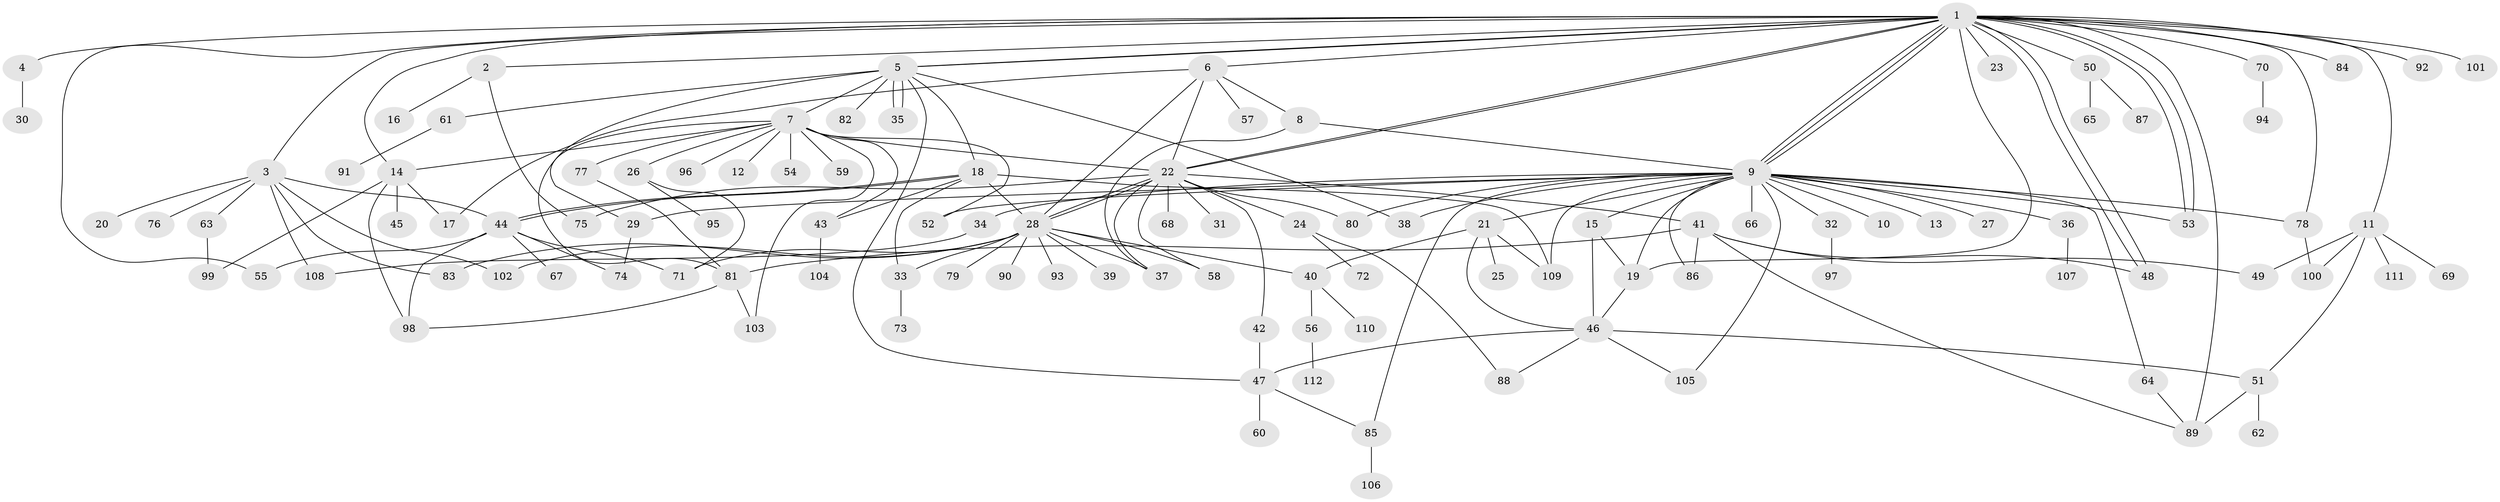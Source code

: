 // Generated by graph-tools (version 1.1) at 2025/11/02/27/25 16:11:10]
// undirected, 112 vertices, 173 edges
graph export_dot {
graph [start="1"]
  node [color=gray90,style=filled];
  1;
  2;
  3;
  4;
  5;
  6;
  7;
  8;
  9;
  10;
  11;
  12;
  13;
  14;
  15;
  16;
  17;
  18;
  19;
  20;
  21;
  22;
  23;
  24;
  25;
  26;
  27;
  28;
  29;
  30;
  31;
  32;
  33;
  34;
  35;
  36;
  37;
  38;
  39;
  40;
  41;
  42;
  43;
  44;
  45;
  46;
  47;
  48;
  49;
  50;
  51;
  52;
  53;
  54;
  55;
  56;
  57;
  58;
  59;
  60;
  61;
  62;
  63;
  64;
  65;
  66;
  67;
  68;
  69;
  70;
  71;
  72;
  73;
  74;
  75;
  76;
  77;
  78;
  79;
  80;
  81;
  82;
  83;
  84;
  85;
  86;
  87;
  88;
  89;
  90;
  91;
  92;
  93;
  94;
  95;
  96;
  97;
  98;
  99;
  100;
  101;
  102;
  103;
  104;
  105;
  106;
  107;
  108;
  109;
  110;
  111;
  112;
  1 -- 2;
  1 -- 3;
  1 -- 4;
  1 -- 5;
  1 -- 5;
  1 -- 6;
  1 -- 9;
  1 -- 9;
  1 -- 9;
  1 -- 11;
  1 -- 14;
  1 -- 19;
  1 -- 22;
  1 -- 22;
  1 -- 23;
  1 -- 48;
  1 -- 48;
  1 -- 50;
  1 -- 53;
  1 -- 53;
  1 -- 55;
  1 -- 70;
  1 -- 78;
  1 -- 84;
  1 -- 89;
  1 -- 92;
  1 -- 101;
  2 -- 16;
  2 -- 75;
  3 -- 20;
  3 -- 44;
  3 -- 63;
  3 -- 76;
  3 -- 83;
  3 -- 102;
  3 -- 108;
  4 -- 30;
  5 -- 7;
  5 -- 18;
  5 -- 29;
  5 -- 35;
  5 -- 35;
  5 -- 38;
  5 -- 47;
  5 -- 61;
  5 -- 82;
  6 -- 8;
  6 -- 17;
  6 -- 22;
  6 -- 28;
  6 -- 57;
  7 -- 12;
  7 -- 14;
  7 -- 22;
  7 -- 26;
  7 -- 43;
  7 -- 52;
  7 -- 54;
  7 -- 59;
  7 -- 77;
  7 -- 81;
  7 -- 96;
  7 -- 103;
  8 -- 9;
  8 -- 37;
  9 -- 10;
  9 -- 13;
  9 -- 15;
  9 -- 19;
  9 -- 21;
  9 -- 27;
  9 -- 29;
  9 -- 32;
  9 -- 34;
  9 -- 36;
  9 -- 38;
  9 -- 52;
  9 -- 53;
  9 -- 64;
  9 -- 66;
  9 -- 78;
  9 -- 80;
  9 -- 85;
  9 -- 86;
  9 -- 105;
  9 -- 109;
  11 -- 49;
  11 -- 51;
  11 -- 69;
  11 -- 100;
  11 -- 111;
  14 -- 17;
  14 -- 45;
  14 -- 98;
  14 -- 99;
  15 -- 19;
  15 -- 46;
  18 -- 28;
  18 -- 33;
  18 -- 43;
  18 -- 44;
  18 -- 44;
  18 -- 109;
  19 -- 46;
  21 -- 25;
  21 -- 40;
  21 -- 46;
  21 -- 109;
  22 -- 24;
  22 -- 28;
  22 -- 28;
  22 -- 31;
  22 -- 37;
  22 -- 41;
  22 -- 42;
  22 -- 58;
  22 -- 68;
  22 -- 75;
  22 -- 80;
  24 -- 72;
  24 -- 88;
  26 -- 71;
  26 -- 95;
  28 -- 33;
  28 -- 37;
  28 -- 39;
  28 -- 40;
  28 -- 58;
  28 -- 71;
  28 -- 79;
  28 -- 83;
  28 -- 90;
  28 -- 93;
  28 -- 102;
  29 -- 74;
  32 -- 97;
  33 -- 73;
  34 -- 108;
  36 -- 107;
  40 -- 56;
  40 -- 110;
  41 -- 48;
  41 -- 49;
  41 -- 81;
  41 -- 86;
  41 -- 89;
  42 -- 47;
  43 -- 104;
  44 -- 55;
  44 -- 67;
  44 -- 71;
  44 -- 74;
  44 -- 98;
  46 -- 47;
  46 -- 51;
  46 -- 88;
  46 -- 105;
  47 -- 60;
  47 -- 85;
  50 -- 65;
  50 -- 87;
  51 -- 62;
  51 -- 89;
  56 -- 112;
  61 -- 91;
  63 -- 99;
  64 -- 89;
  70 -- 94;
  77 -- 81;
  78 -- 100;
  81 -- 98;
  81 -- 103;
  85 -- 106;
}
